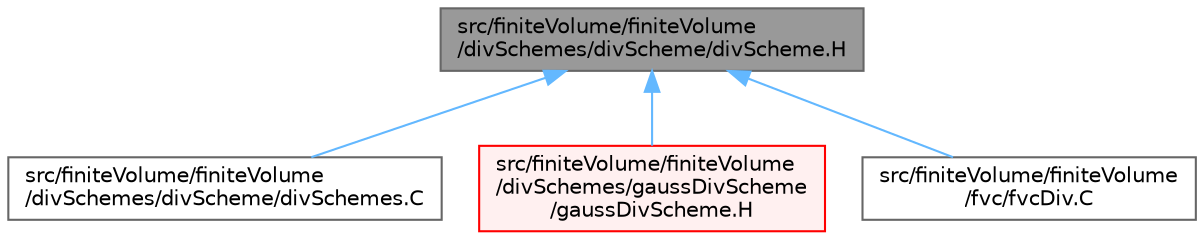 digraph "src/finiteVolume/finiteVolume/divSchemes/divScheme/divScheme.H"
{
 // LATEX_PDF_SIZE
  bgcolor="transparent";
  edge [fontname=Helvetica,fontsize=10,labelfontname=Helvetica,labelfontsize=10];
  node [fontname=Helvetica,fontsize=10,shape=box,height=0.2,width=0.4];
  Node1 [id="Node000001",label="src/finiteVolume/finiteVolume\l/divSchemes/divScheme/divScheme.H",height=0.2,width=0.4,color="gray40", fillcolor="grey60", style="filled", fontcolor="black",tooltip=" "];
  Node1 -> Node2 [id="edge1_Node000001_Node000002",dir="back",color="steelblue1",style="solid",tooltip=" "];
  Node2 [id="Node000002",label="src/finiteVolume/finiteVolume\l/divSchemes/divScheme/divSchemes.C",height=0.2,width=0.4,color="grey40", fillcolor="white", style="filled",URL="$divSchemes_8C.html",tooltip="Abstract base class for finite volume calculus div schemes."];
  Node1 -> Node3 [id="edge2_Node000001_Node000003",dir="back",color="steelblue1",style="solid",tooltip=" "];
  Node3 [id="Node000003",label="src/finiteVolume/finiteVolume\l/divSchemes/gaussDivScheme\l/gaussDivScheme.H",height=0.2,width=0.4,color="red", fillcolor="#FFF0F0", style="filled",URL="$gaussDivScheme_8H.html",tooltip=" "];
  Node1 -> Node6 [id="edge3_Node000001_Node000006",dir="back",color="steelblue1",style="solid",tooltip=" "];
  Node6 [id="Node000006",label="src/finiteVolume/finiteVolume\l/fvc/fvcDiv.C",height=0.2,width=0.4,color="grey40", fillcolor="white", style="filled",URL="$fvcDiv_8C.html",tooltip=" "];
}
